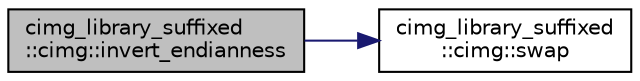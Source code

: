 digraph "cimg_library_suffixed::cimg::invert_endianness"
{
  edge [fontname="Helvetica",fontsize="10",labelfontname="Helvetica",labelfontsize="10"];
  node [fontname="Helvetica",fontsize="10",shape=record];
  rankdir="LR";
  Node2029 [label="cimg_library_suffixed\l::cimg::invert_endianness",height=0.2,width=0.4,color="black", fillcolor="grey75", style="filled", fontcolor="black"];
  Node2029 -> Node2030 [color="midnightblue",fontsize="10",style="solid",fontname="Helvetica"];
  Node2030 [label="cimg_library_suffixed\l::cimg::swap",height=0.2,width=0.4,color="black", fillcolor="white", style="filled",URL="$namespacecimg__library__suffixed_1_1cimg.html#a337eb7828c4ba8532f16e55d0c1468d6",tooltip="Exchange values of variables a and b. "];
}
